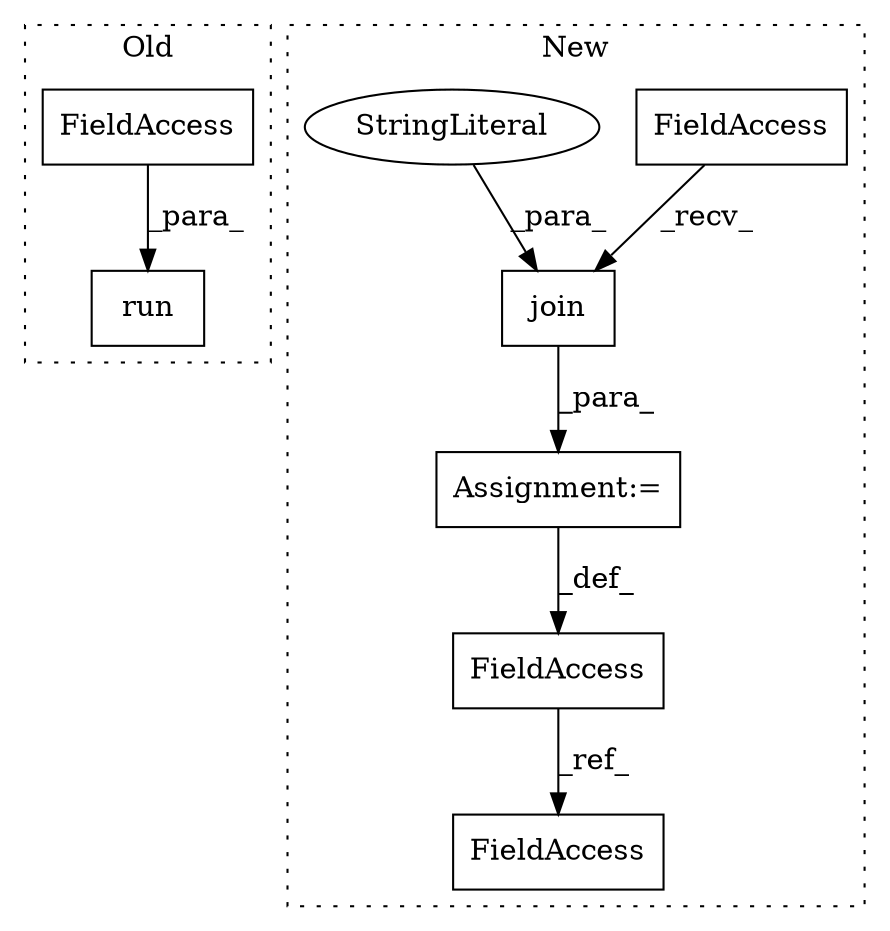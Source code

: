 digraph G {
subgraph cluster0 {
1 [label="run" a="32" s="4273,4307" l="4,1" shape="box"];
8 [label="FieldAccess" a="22" s="4294" l="4" shape="box"];
label = "Old";
style="dotted";
}
subgraph cluster1 {
2 [label="join" a="32" s="5864,5889" l="5,1" shape="box"];
3 [label="FieldAccess" a="22" s="5856" l="7" shape="box"];
4 [label="StringLiteral" a="45" s="5883" l="6" shape="ellipse"];
5 [label="Assignment:=" a="7" s="5855" l="1" shape="box"];
6 [label="FieldAccess" a="22" s="5847" l="8" shape="box"];
7 [label="FieldAccess" a="22" s="5953" l="8" shape="box"];
label = "New";
style="dotted";
}
2 -> 5 [label="_para_"];
3 -> 2 [label="_recv_"];
4 -> 2 [label="_para_"];
5 -> 6 [label="_def_"];
6 -> 7 [label="_ref_"];
8 -> 1 [label="_para_"];
}